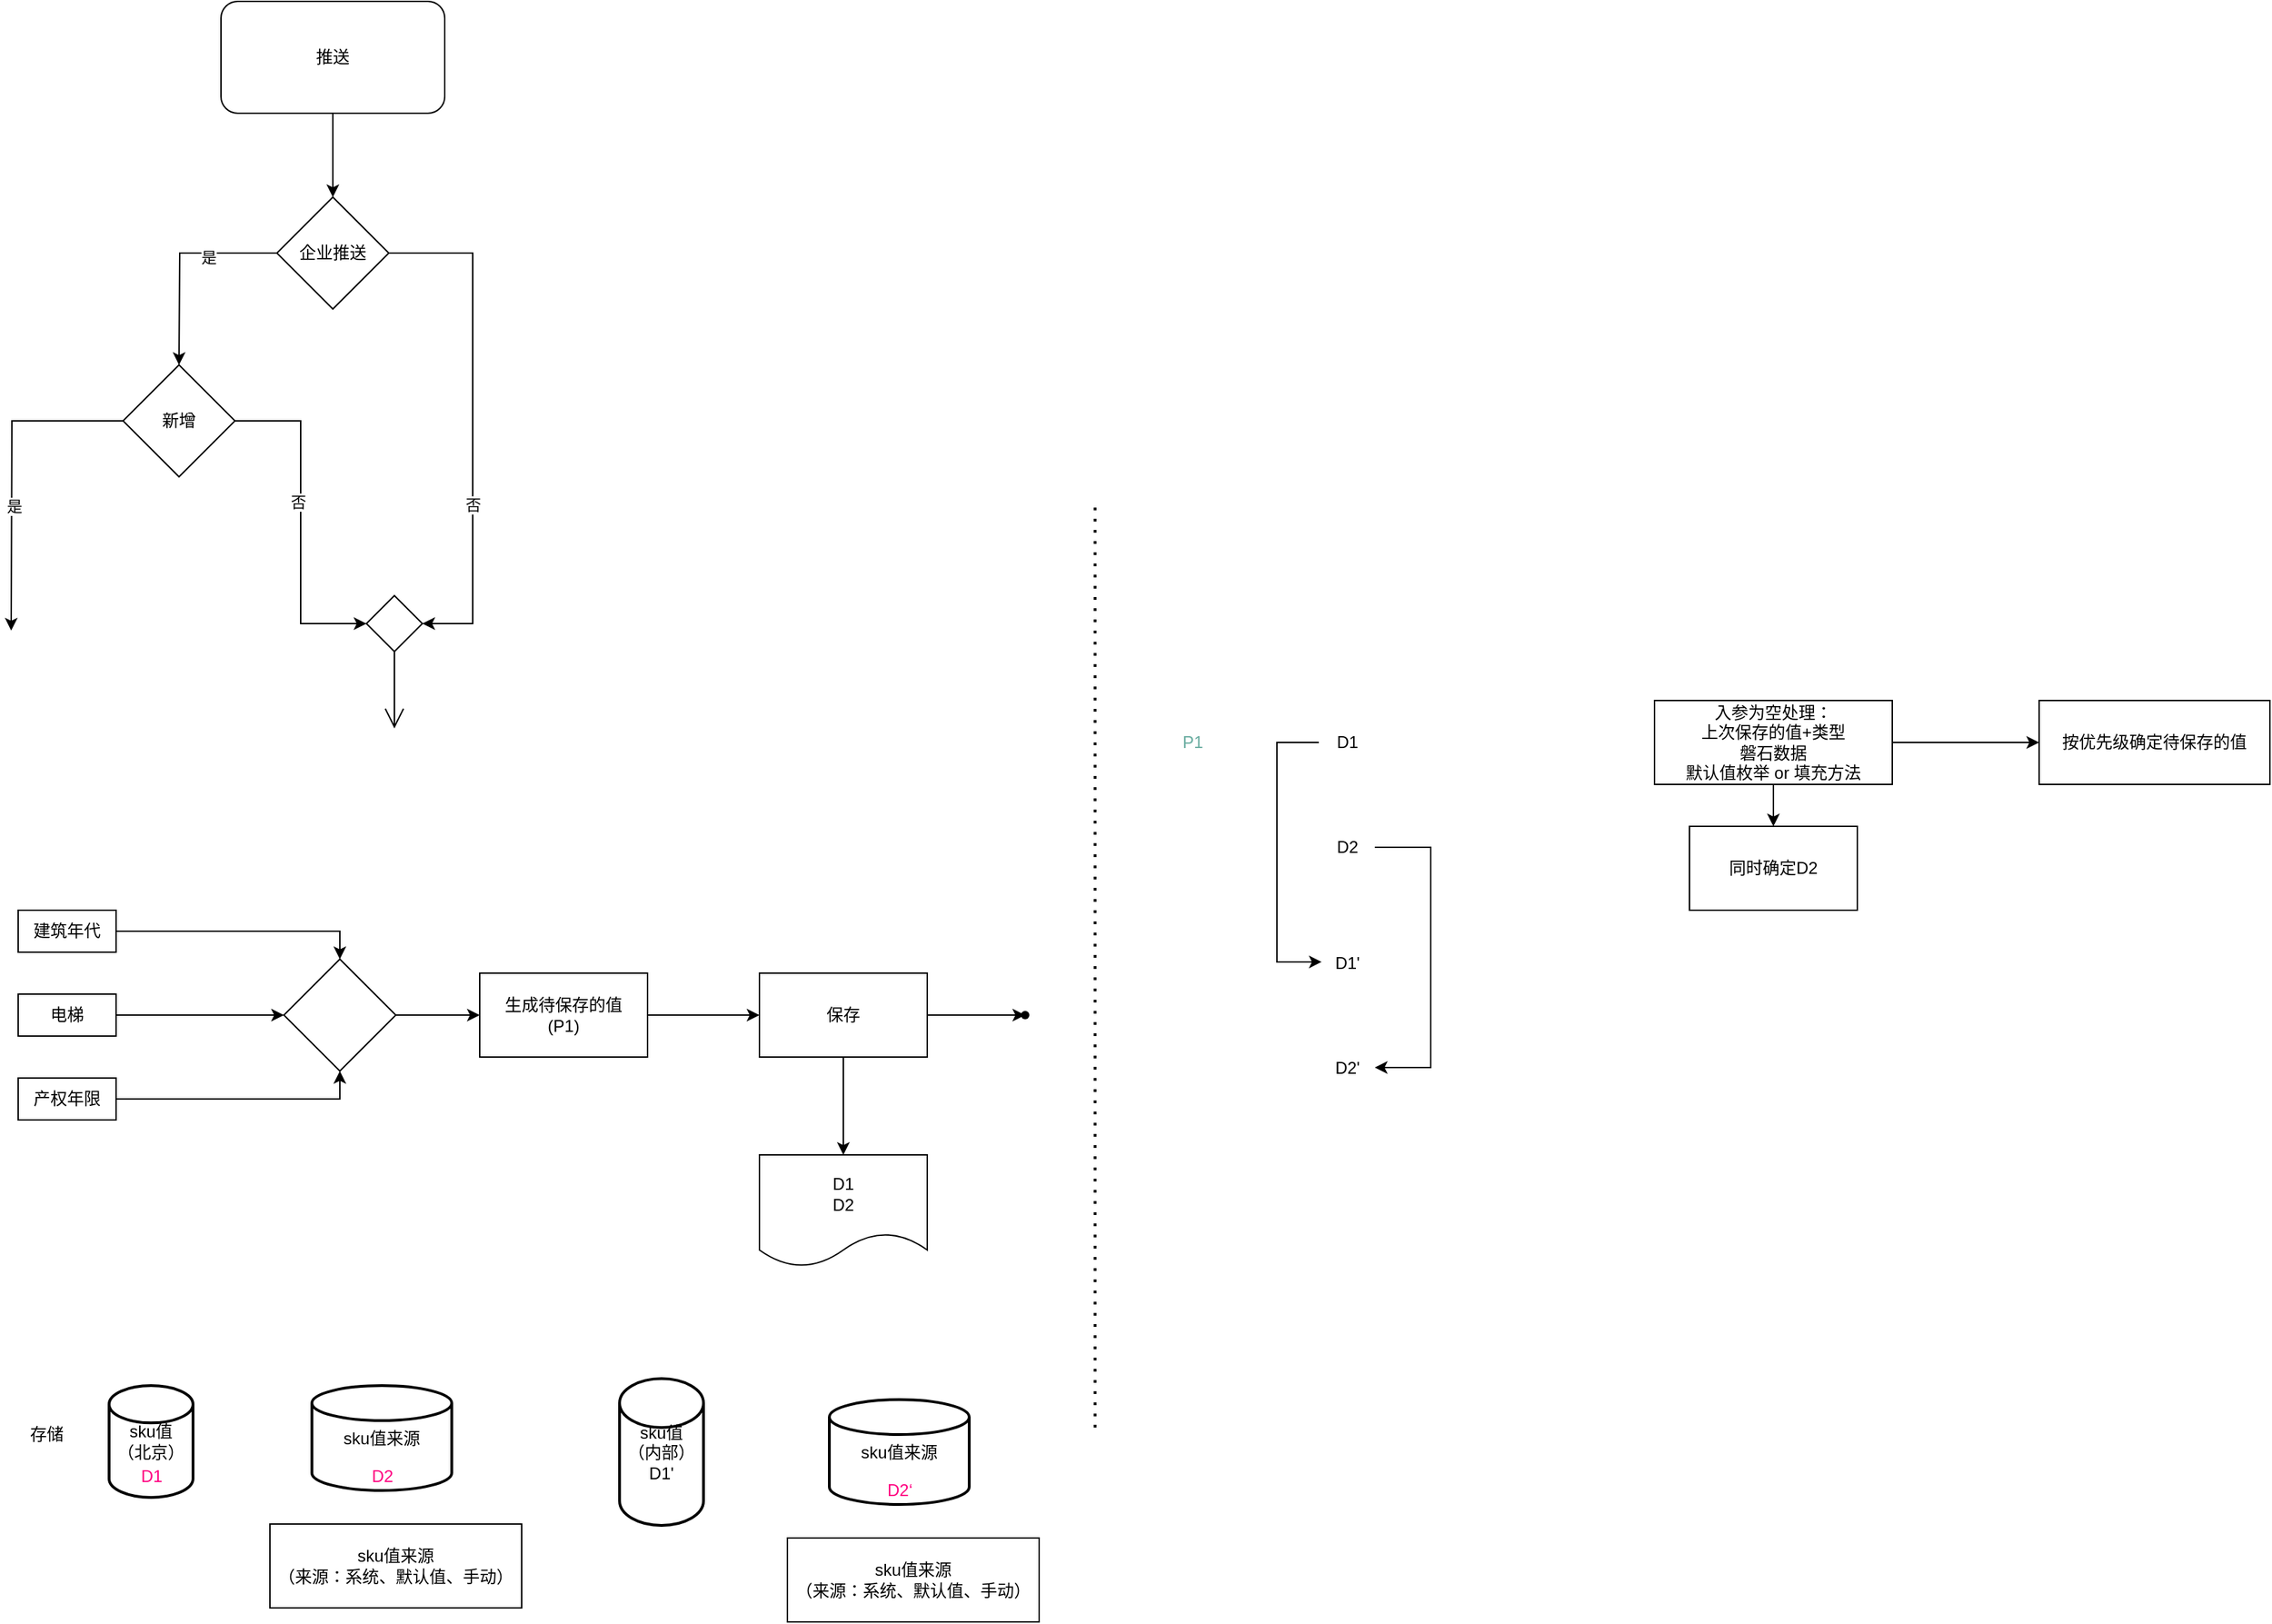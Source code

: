 <mxfile version="20.7.4" type="github"><diagram id="IXRMOCm738GlrE6sfM--" name="第 1 页"><mxGraphModel dx="1428" dy="763" grid="1" gridSize="10" guides="1" tooltips="1" connect="1" arrows="1" fold="1" page="1" pageScale="1" pageWidth="827" pageHeight="1169" math="0" shadow="0"><root><mxCell id="0"/><mxCell id="1" parent="0"/><mxCell id="ejwt6fT0maRIGqrfgKV6-7" style="edgeStyle=orthogonalEdgeStyle;rounded=0;orthogonalLoop=1;jettySize=auto;html=1;" edge="1" parent="1" source="ejwt6fT0maRIGqrfgKV6-4"><mxGeometry relative="1" as="geometry"><mxPoint x="175" y="280" as="targetPoint"/></mxGeometry></mxCell><mxCell id="ejwt6fT0maRIGqrfgKV6-8" value="是" style="edgeLabel;html=1;align=center;verticalAlign=middle;resizable=0;points=[];" vertex="1" connectable="0" parent="ejwt6fT0maRIGqrfgKV6-7"><mxGeometry x="-0.347" y="3" relative="1" as="geometry"><mxPoint as="offset"/></mxGeometry></mxCell><mxCell id="ejwt6fT0maRIGqrfgKV6-9" value="否" style="edgeStyle=orthogonalEdgeStyle;rounded=0;orthogonalLoop=1;jettySize=auto;html=1;entryX=1;entryY=0.5;entryDx=0;entryDy=0;" edge="1" parent="1" source="ejwt6fT0maRIGqrfgKV6-4" target="ejwt6fT0maRIGqrfgKV6-13"><mxGeometry x="0.33" relative="1" as="geometry"><mxPoint x="375" y="420" as="targetPoint"/><Array as="points"><mxPoint x="385" y="200"/><mxPoint x="385" y="465"/></Array><mxPoint as="offset"/></mxGeometry></mxCell><mxCell id="ejwt6fT0maRIGqrfgKV6-4" value="企业推送" style="rhombus;whiteSpace=wrap;html=1;" vertex="1" parent="1"><mxGeometry x="245" y="160" width="80" height="80" as="geometry"/></mxCell><mxCell id="ejwt6fT0maRIGqrfgKV6-6" style="edgeStyle=orthogonalEdgeStyle;rounded=0;orthogonalLoop=1;jettySize=auto;html=1;" edge="1" parent="1" source="ejwt6fT0maRIGqrfgKV6-5" target="ejwt6fT0maRIGqrfgKV6-4"><mxGeometry relative="1" as="geometry"/></mxCell><mxCell id="ejwt6fT0maRIGqrfgKV6-5" value="推送" style="shape=rect;html=1;rounded=1;whiteSpace=wrap;align=center;" vertex="1" parent="1"><mxGeometry x="205" y="20" width="160" height="80" as="geometry"/></mxCell><mxCell id="ejwt6fT0maRIGqrfgKV6-12" style="edgeStyle=orthogonalEdgeStyle;rounded=0;orthogonalLoop=1;jettySize=auto;html=1;exitX=1;exitY=0.5;exitDx=0;exitDy=0;entryX=0;entryY=0.5;entryDx=0;entryDy=0;" edge="1" parent="1" source="ejwt6fT0maRIGqrfgKV6-10" target="ejwt6fT0maRIGqrfgKV6-13"><mxGeometry relative="1" as="geometry"><mxPoint x="325" y="420" as="targetPoint"/></mxGeometry></mxCell><mxCell id="ejwt6fT0maRIGqrfgKV6-17" value="否" style="edgeLabel;html=1;align=center;verticalAlign=middle;resizable=0;points=[];" vertex="1" connectable="0" parent="ejwt6fT0maRIGqrfgKV6-12"><mxGeometry x="-0.121" y="-2" relative="1" as="geometry"><mxPoint as="offset"/></mxGeometry></mxCell><mxCell id="ejwt6fT0maRIGqrfgKV6-19" style="edgeStyle=orthogonalEdgeStyle;rounded=0;orthogonalLoop=1;jettySize=auto;html=1;" edge="1" parent="1" source="ejwt6fT0maRIGqrfgKV6-10"><mxGeometry relative="1" as="geometry"><mxPoint x="55" y="470" as="targetPoint"/></mxGeometry></mxCell><mxCell id="ejwt6fT0maRIGqrfgKV6-20" value="是" style="edgeLabel;html=1;align=center;verticalAlign=middle;resizable=0;points=[];" vertex="1" connectable="0" parent="ejwt6fT0maRIGqrfgKV6-19"><mxGeometry x="0.009" y="1" relative="1" as="geometry"><mxPoint y="24" as="offset"/></mxGeometry></mxCell><mxCell id="ejwt6fT0maRIGqrfgKV6-10" value="新增" style="rhombus;whiteSpace=wrap;html=1;" vertex="1" parent="1"><mxGeometry x="135" y="280" width="80" height="80" as="geometry"/></mxCell><mxCell id="ejwt6fT0maRIGqrfgKV6-13" value="" style="shape=rhombus;html=1;verticalLabelPosition=top;verticalAlignment=bottom;" vertex="1" parent="1"><mxGeometry x="309" y="445" width="40" height="40" as="geometry"/></mxCell><mxCell id="ejwt6fT0maRIGqrfgKV6-14" value="" style="edgeStyle=elbowEdgeStyle;html=1;elbow=horizontal;align=right;verticalAlign=bottom;rounded=0;labelBackgroundColor=none;endArrow=open;endSize=12;" edge="1" source="ejwt6fT0maRIGqrfgKV6-13" parent="1"><mxGeometry relative="1" as="geometry"><mxPoint x="329" y="540" as="targetPoint"/><Array as="points"><mxPoint x="329" y="500"/></Array></mxGeometry></mxCell><mxCell id="ejwt6fT0maRIGqrfgKV6-32" style="edgeStyle=orthogonalEdgeStyle;rounded=0;orthogonalLoop=1;jettySize=auto;html=1;entryX=0.5;entryY=0;entryDx=0;entryDy=0;" edge="1" parent="1" source="ejwt6fT0maRIGqrfgKV6-26" target="ejwt6fT0maRIGqrfgKV6-30"><mxGeometry relative="1" as="geometry"/></mxCell><mxCell id="ejwt6fT0maRIGqrfgKV6-26" value="建筑年代" style="rounded=0;whiteSpace=wrap;html=1;" vertex="1" parent="1"><mxGeometry x="60" y="670" width="70" height="30" as="geometry"/></mxCell><mxCell id="ejwt6fT0maRIGqrfgKV6-31" value="" style="edgeStyle=orthogonalEdgeStyle;rounded=0;orthogonalLoop=1;jettySize=auto;html=1;" edge="1" parent="1" source="ejwt6fT0maRIGqrfgKV6-27" target="ejwt6fT0maRIGqrfgKV6-30"><mxGeometry relative="1" as="geometry"/></mxCell><mxCell id="ejwt6fT0maRIGqrfgKV6-27" value="电梯" style="rounded=0;whiteSpace=wrap;html=1;" vertex="1" parent="1"><mxGeometry x="60" y="730" width="70" height="30" as="geometry"/></mxCell><mxCell id="ejwt6fT0maRIGqrfgKV6-33" style="edgeStyle=orthogonalEdgeStyle;rounded=0;orthogonalLoop=1;jettySize=auto;html=1;" edge="1" parent="1" source="ejwt6fT0maRIGqrfgKV6-28" target="ejwt6fT0maRIGqrfgKV6-30"><mxGeometry relative="1" as="geometry"/></mxCell><mxCell id="ejwt6fT0maRIGqrfgKV6-28" value="产权年限" style="rounded=0;whiteSpace=wrap;html=1;" vertex="1" parent="1"><mxGeometry x="60" y="790" width="70" height="30" as="geometry"/></mxCell><mxCell id="ejwt6fT0maRIGqrfgKV6-36" value="" style="edgeStyle=orthogonalEdgeStyle;rounded=0;orthogonalLoop=1;jettySize=auto;html=1;" edge="1" parent="1" source="ejwt6fT0maRIGqrfgKV6-30" target="ejwt6fT0maRIGqrfgKV6-35"><mxGeometry relative="1" as="geometry"/></mxCell><mxCell id="ejwt6fT0maRIGqrfgKV6-30" value="" style="rhombus;whiteSpace=wrap;html=1;fillColor=rgb(255, 255, 255);rounded=0;" vertex="1" parent="1"><mxGeometry x="250" y="705" width="80" height="80" as="geometry"/></mxCell><mxCell id="ejwt6fT0maRIGqrfgKV6-50" value="" style="edgeStyle=orthogonalEdgeStyle;rounded=0;orthogonalLoop=1;jettySize=auto;html=1;" edge="1" parent="1" source="ejwt6fT0maRIGqrfgKV6-35" target="ejwt6fT0maRIGqrfgKV6-49"><mxGeometry relative="1" as="geometry"/></mxCell><mxCell id="ejwt6fT0maRIGqrfgKV6-35" value="生成待保存的值&lt;br&gt;(P1)" style="whiteSpace=wrap;html=1;fillColor=rgb(255, 255, 255);rounded=0;" vertex="1" parent="1"><mxGeometry x="390" y="715" width="120" height="60" as="geometry"/></mxCell><mxCell id="ejwt6fT0maRIGqrfgKV6-37" value="存储" style="text;html=1;align=center;verticalAlign=middle;resizable=0;points=[];autosize=1;strokeColor=none;fillColor=none;" vertex="1" parent="1"><mxGeometry x="55" y="1030" width="50" height="30" as="geometry"/></mxCell><mxCell id="ejwt6fT0maRIGqrfgKV6-39" value="sku值&lt;br&gt;（北京）" style="strokeWidth=2;html=1;shape=mxgraph.flowchart.database;whiteSpace=wrap;" vertex="1" parent="1"><mxGeometry x="125" y="1010" width="60" height="80" as="geometry"/></mxCell><mxCell id="ejwt6fT0maRIGqrfgKV6-40" value="sku值来源" style="strokeWidth=2;html=1;shape=mxgraph.flowchart.database;whiteSpace=wrap;" vertex="1" parent="1"><mxGeometry x="270" y="1010" width="100" height="75" as="geometry"/></mxCell><mxCell id="ejwt6fT0maRIGqrfgKV6-41" value="sku值来源&lt;br&gt;（来源：系统、默认值、手动）" style="rounded=0;whiteSpace=wrap;html=1;" vertex="1" parent="1"><mxGeometry x="240" y="1109" width="180" height="60" as="geometry"/></mxCell><mxCell id="ejwt6fT0maRIGqrfgKV6-72" value="" style="edgeStyle=orthogonalEdgeStyle;rounded=0;orthogonalLoop=1;jettySize=auto;html=1;fontColor=#67AB9F;" edge="1" parent="1" source="ejwt6fT0maRIGqrfgKV6-49" target="ejwt6fT0maRIGqrfgKV6-71"><mxGeometry relative="1" as="geometry"/></mxCell><mxCell id="ejwt6fT0maRIGqrfgKV6-73" style="edgeStyle=orthogonalEdgeStyle;rounded=0;orthogonalLoop=1;jettySize=auto;html=1;entryX=0.5;entryY=0;entryDx=0;entryDy=0;fontColor=#67AB9F;" edge="1" parent="1" source="ejwt6fT0maRIGqrfgKV6-49" target="ejwt6fT0maRIGqrfgKV6-51"><mxGeometry relative="1" as="geometry"/></mxCell><mxCell id="ejwt6fT0maRIGqrfgKV6-49" value="保存" style="whiteSpace=wrap;html=1;fillColor=rgb(255, 255, 255);rounded=0;" vertex="1" parent="1"><mxGeometry x="590" y="715" width="120" height="60" as="geometry"/></mxCell><mxCell id="ejwt6fT0maRIGqrfgKV6-51" value="D1&lt;br&gt;D2" style="shape=document;whiteSpace=wrap;html=1;boundedLbl=1;fillColor=rgb(255, 255, 255);rounded=0;" vertex="1" parent="1"><mxGeometry x="590" y="845" width="120" height="80" as="geometry"/></mxCell><mxCell id="ejwt6fT0maRIGqrfgKV6-53" value="D1" style="text;html=1;align=center;verticalAlign=middle;resizable=0;points=[];autosize=1;strokeColor=none;fillColor=none;fontColor=#FF0080;" vertex="1" parent="1"><mxGeometry x="135" y="1060" width="40" height="30" as="geometry"/></mxCell><mxCell id="ejwt6fT0maRIGqrfgKV6-54" value="D2" style="text;html=1;align=center;verticalAlign=middle;resizable=0;points=[];autosize=1;strokeColor=none;fillColor=none;fontColor=#FF0080;" vertex="1" parent="1"><mxGeometry x="300" y="1060" width="40" height="30" as="geometry"/></mxCell><mxCell id="ejwt6fT0maRIGqrfgKV6-71" value="" style="shape=waypoint;sketch=0;size=6;pointerEvents=1;points=[];fillColor=rgb(255, 255, 255);resizable=0;rotatable=0;perimeter=centerPerimeter;snapToPoint=1;rounded=0;" vertex="1" parent="1"><mxGeometry x="760" y="725" width="40" height="40" as="geometry"/></mxCell><mxCell id="ejwt6fT0maRIGqrfgKV6-74" value="" style="endArrow=none;dashed=1;html=1;dashPattern=1 3;strokeWidth=2;rounded=0;fontColor=#67AB9F;" edge="1" parent="1"><mxGeometry width="50" height="50" relative="1" as="geometry"><mxPoint x="830" y="1040" as="sourcePoint"/><mxPoint x="830" y="380" as="targetPoint"/></mxGeometry></mxCell><mxCell id="ejwt6fT0maRIGqrfgKV6-75" value="P1" style="text;html=1;strokeColor=none;fillColor=none;align=center;verticalAlign=middle;whiteSpace=wrap;rounded=0;fontColor=#67AB9F;" vertex="1" parent="1"><mxGeometry x="870" y="535" width="60" height="30" as="geometry"/></mxCell><mxCell id="ejwt6fT0maRIGqrfgKV6-78" value="" style="edgeStyle=orthogonalEdgeStyle;rounded=0;orthogonalLoop=1;jettySize=auto;html=1;fontColor=#000000;" edge="1" parent="1" source="ejwt6fT0maRIGqrfgKV6-76" target="ejwt6fT0maRIGqrfgKV6-77"><mxGeometry relative="1" as="geometry"/></mxCell><mxCell id="ejwt6fT0maRIGqrfgKV6-91" value="" style="edgeStyle=orthogonalEdgeStyle;rounded=0;orthogonalLoop=1;jettySize=auto;html=1;fontColor=#000000;" edge="1" parent="1" source="ejwt6fT0maRIGqrfgKV6-76" target="ejwt6fT0maRIGqrfgKV6-90"><mxGeometry relative="1" as="geometry"/></mxCell><mxCell id="ejwt6fT0maRIGqrfgKV6-76" value="入参为空处理：&lt;br&gt;上次保存的值+类型&lt;br&gt;磐石数据&lt;br&gt;默认值枚举&amp;nbsp;or&amp;nbsp;填充方法" style="rounded=0;whiteSpace=wrap;html=1;fontColor=#000000;" vertex="1" parent="1"><mxGeometry x="1230" y="520" width="170" height="60" as="geometry"/></mxCell><mxCell id="ejwt6fT0maRIGqrfgKV6-77" value="按优先级确定待保存的值" style="whiteSpace=wrap;html=1;fillColor=rgb(255, 255, 255);fontColor=#000000;rounded=0;" vertex="1" parent="1"><mxGeometry x="1505" y="520" width="165" height="60" as="geometry"/></mxCell><mxCell id="ejwt6fT0maRIGqrfgKV6-79" value="sku值来源" style="strokeWidth=2;html=1;shape=mxgraph.flowchart.database;whiteSpace=wrap;" vertex="1" parent="1"><mxGeometry x="640" y="1020" width="100" height="75" as="geometry"/></mxCell><mxCell id="ejwt6fT0maRIGqrfgKV6-80" value="sku值来源&lt;br&gt;（来源：系统、默认值、手动）" style="rounded=0;whiteSpace=wrap;html=1;" vertex="1" parent="1"><mxGeometry x="610" y="1119" width="180" height="60" as="geometry"/></mxCell><mxCell id="ejwt6fT0maRIGqrfgKV6-81" value="D2‘" style="text;html=1;align=center;verticalAlign=middle;resizable=0;points=[];autosize=1;strokeColor=none;fillColor=none;fontColor=#FF0080;" vertex="1" parent="1"><mxGeometry x="670" y="1070" width="40" height="30" as="geometry"/></mxCell><mxCell id="ejwt6fT0maRIGqrfgKV6-82" value="sku值&lt;br&gt;（内部）&lt;br&gt;D1'" style="strokeWidth=2;html=1;shape=mxgraph.flowchart.database;whiteSpace=wrap;align=center;" vertex="1" parent="1"><mxGeometry x="490" y="1005" width="60" height="105" as="geometry"/></mxCell><mxCell id="ejwt6fT0maRIGqrfgKV6-87" style="edgeStyle=orthogonalEdgeStyle;rounded=0;orthogonalLoop=1;jettySize=auto;html=1;entryX=0.05;entryY=0.483;entryDx=0;entryDy=0;entryPerimeter=0;fontColor=#000000;" edge="1" parent="1" source="ejwt6fT0maRIGqrfgKV6-83" target="ejwt6fT0maRIGqrfgKV6-85"><mxGeometry relative="1" as="geometry"><Array as="points"><mxPoint x="960" y="550"/><mxPoint x="960" y="707"/></Array></mxGeometry></mxCell><mxCell id="ejwt6fT0maRIGqrfgKV6-83" value="D1" style="text;html=1;align=center;verticalAlign=middle;resizable=0;points=[];autosize=1;strokeColor=none;fillColor=none;fontColor=#000000;" vertex="1" parent="1"><mxGeometry x="990" y="535" width="40" height="30" as="geometry"/></mxCell><mxCell id="ejwt6fT0maRIGqrfgKV6-88" style="edgeStyle=orthogonalEdgeStyle;rounded=0;orthogonalLoop=1;jettySize=auto;html=1;fontColor=#000000;" edge="1" parent="1" source="ejwt6fT0maRIGqrfgKV6-84" target="ejwt6fT0maRIGqrfgKV6-86"><mxGeometry relative="1" as="geometry"><Array as="points"><mxPoint x="1070" y="625"/><mxPoint x="1070" y="782.5"/></Array></mxGeometry></mxCell><mxCell id="ejwt6fT0maRIGqrfgKV6-84" value="D2" style="text;html=1;align=center;verticalAlign=middle;resizable=0;points=[];autosize=1;strokeColor=none;fillColor=none;fontColor=#000000;" vertex="1" parent="1"><mxGeometry x="990" y="610" width="40" height="30" as="geometry"/></mxCell><mxCell id="ejwt6fT0maRIGqrfgKV6-85" value="D1'" style="text;html=1;align=center;verticalAlign=middle;resizable=0;points=[];autosize=1;strokeColor=none;fillColor=none;fontColor=#000000;" vertex="1" parent="1"><mxGeometry x="990" y="692.5" width="40" height="30" as="geometry"/></mxCell><mxCell id="ejwt6fT0maRIGqrfgKV6-86" value="D2'" style="text;html=1;align=center;verticalAlign=middle;resizable=0;points=[];autosize=1;strokeColor=none;fillColor=none;fontColor=#000000;" vertex="1" parent="1"><mxGeometry x="990" y="767.5" width="40" height="30" as="geometry"/></mxCell><mxCell id="ejwt6fT0maRIGqrfgKV6-90" value="同时确定D2" style="whiteSpace=wrap;html=1;fillColor=rgb(255, 255, 255);fontColor=#000000;rounded=0;" vertex="1" parent="1"><mxGeometry x="1255" y="610" width="120" height="60" as="geometry"/></mxCell></root></mxGraphModel></diagram></mxfile>